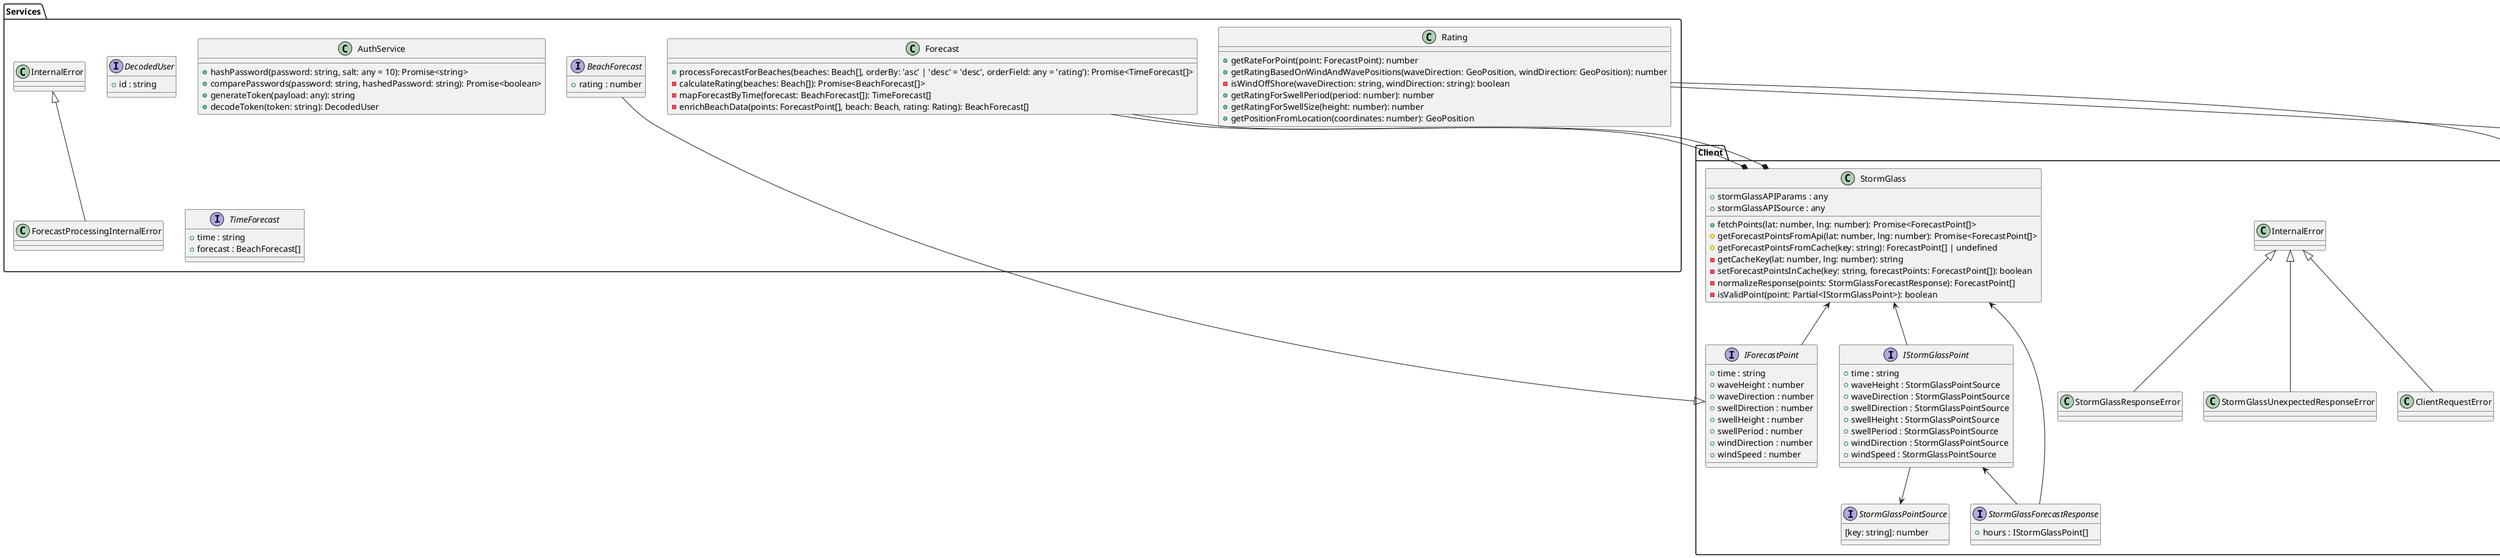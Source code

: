 @startuml class

package Client {
  interface StormGlassPointSource{
    [key: string]: number
  }

  interface IStormGlassPoint{
    +time : string
    +waveHeight : StormGlassPointSource
    +waveDirection : StormGlassPointSource
    +swellDirection : StormGlassPointSource
    +swellHeight : StormGlassPointSource
    +swellPeriod : StormGlassPointSource
    +windDirection : StormGlassPointSource
    +windSpeed : StormGlassPointSource
  }

  interface StormGlassForecastResponse{
    +hours : IStormGlassPoint[]
  }

  interface IForecastPoint{
    +time : string
    +waveHeight : number
    +waveDirection : number
    +swellDirection : number
    +swellHeight : number
    +swellPeriod : number
    +windDirection : number
    +windSpeed : number
  }

  class StormGlassUnexpectedResponseError{

  }

  class InternalError{

  }

  class ClientRequestError{

  }

  class StormGlassResponseError{

  }

  class StormGlass{
    +stormGlassAPIParams : any
    +stormGlassAPISource : any
    +fetchPoints(lat: number, lng: number): Promise<ForecastPoint[]>
    #getForecastPointsFromApi(lat: number, lng: number): Promise<ForecastPoint[]>
    #getForecastPointsFromCache(key: string): ForecastPoint[] | undefined
    -getCacheKey(lat: number, lng: number): string
    -setForecastPointsInCache(key: string, forecastPoints: ForecastPoint[]): boolean
    -normalizeResponse(points: StormGlassForecastResponse): ForecastPoint[]
    -isValidPoint(point: Partial<IStormGlassPoint>): boolean
  }

  IStormGlassPoint --> StormGlassPointSource
  InternalError <|-- StormGlassUnexpectedResponseError
  InternalError <|-- ClientRequestError
  InternalError <|-- StormGlassResponseError
  StormGlass <-- IForecastPoint
  StormGlass <-- IStormGlassPoint
  StormGlass <-- StormGlassForecastResponse
  IStormGlassPoint <-- StormGlassForecastResponse
}

package Controllers {
  class BeachesController{
    +create(req: Request, res: Response): Promise<void>
  }

  class BaseController{

  }

  BaseController <|-- BeachesController

  class ForecastController{
    +getForecastForgeLoggedUser(req: Request, res: Response): Promise<void>
  }

  class BaseController{

  }

  BaseController <|-- ForecastController

  class BaseController{
    #sendCreateUpdateErrorResponse(res: Response, error: mongoose.Error.ValidationError | Error): void
    -handleClientErrors(error: mongoose.Error.ValidationError): TypeLiteral
    #sendErrorResponse(res: Response, apiError: APIError): Response
  }

  class UsersController{
    +create(req: Request, res: Response): Promise<void>
    +authenticate(req: Request, res: Response): Promise<Response>
    +me(req: Request, res: Response): Promise<Response>
  }

  class BaseController{

  }

  BaseController <|-- UsersController

}

package Middlewares {
  interface HTTPError{
    +status : number
  }

  class Error{

  }

  Error <|-- HTTPError
}

package Models {
  enum GeoPosition {
    S = 'S',
    E = 'E',
    W = 'W',
    N = 'N',
  }

  interface Beach{
    +_id : string
    +name : string
    +position : GeoPosition
    +lat : number
    +lng : number
    +userId : string
  }

  interface BeachModel extends Beach {

  }

  BeachModel ..> BeachesController
  Beach --> GeoPosition

  interface User{
    +_id : string
    +name : string
    +email : string
    +password : string
  }

  enum CUSTOM_VALIDATION {
    DUPLICATED = 'DUPLICATED',
  }

  interface UserModel extends User{

  }

  UserModel ..> UsersController
}

package Services {
  interface DecodedUser{
    +id : string
  }

  class AuthService{
    +hashPassword(password: string, salt: any = 10): Promise<string>
    +comparePasswords(password: string, hashedPassword: string): Promise<boolean>
    +generateToken(payload: any): string
    +decodeToken(token: string): DecodedUser
  }
    
  interface BeachForecast{
    +rating : number
  }

  interface TimeForecast{
    +time : string
    +forecast : BeachForecast[]
  }

  class ForecastProcessingInternalError{

  }

  class InternalError{

  }

  class Forecast{
    +processForecastForBeaches(beaches: Beach[], orderBy: 'asc' | 'desc' = 'desc', orderField: any = 'rating'): Promise<TimeForecast[]>
    -calculateRating(beaches: Beach[]): Promise<BeachForecast[]>
    -mapForecastByTime(forecast: BeachForecast[]): TimeForecast[]
    -enrichBeachData(points: ForecastPoint[], beach: Beach, rating: Rating): BeachForecast[]
  }

  Forecast --* StormGlass
  Forecast --* StormGlass

  IForecastPoint <|-- BeachForecast
  InternalError <|-- ForecastProcessingInternalError

  class Rating{
    +getRateForPoint(point: ForecastPoint): number
    +getRatingBasedOnWindAndWavePositions(waveDirection: GeoPosition, windDirection: GeoPosition): number
    -isWindOffShore(waveDirection: string, windDirection: string): boolean
    +getRatingForSwellPeriod(period: number): number
    +getRatingForSwellSize(height: number): number
    +getPositionFromLocation(coordinates: number): GeoPosition
  }

  Rating --* BeachModel
  Rating --* GeoPosition

}

package Utils {
  class CacheUtil{
    +set(key: string, value: T, ttl: any = 3600): boolean
    +get(key: string): T | undefined
    +clearAllCache(): void
  }

  interface RequestConfig{

  }

  class AxiosRequestConfig{

  }

  interface Response{

  }

  class AxiosResponse{

  }

  class Request{
    +get(url: string, config: RequestConfig = {}): Promise<Response<T>>
    +isRequestError(error: AxiosError): boolean
  }

  AxiosRequestConfig <|-- RequestConfig
  AxiosResponse <|-- Response

  class TimeUtil{
    +getUnixTimeForAFutureDay(days: number): number
  }
}

class SetupServer{
  -server : http.Server
  +init(): Promise<void>
  -setupExpress(): void
  -docsSetup(): Promise<void>
  -setupControllers(): void
  -setupErrorHandlers(): void
  +getApp(): Application
  -databaseSetup(): Promise<void>
  +close(): Promise<void>
  +start(): void
}

class Server{

}

SetupServer --> http.Server
Server <|-- SetupServer


@enduml